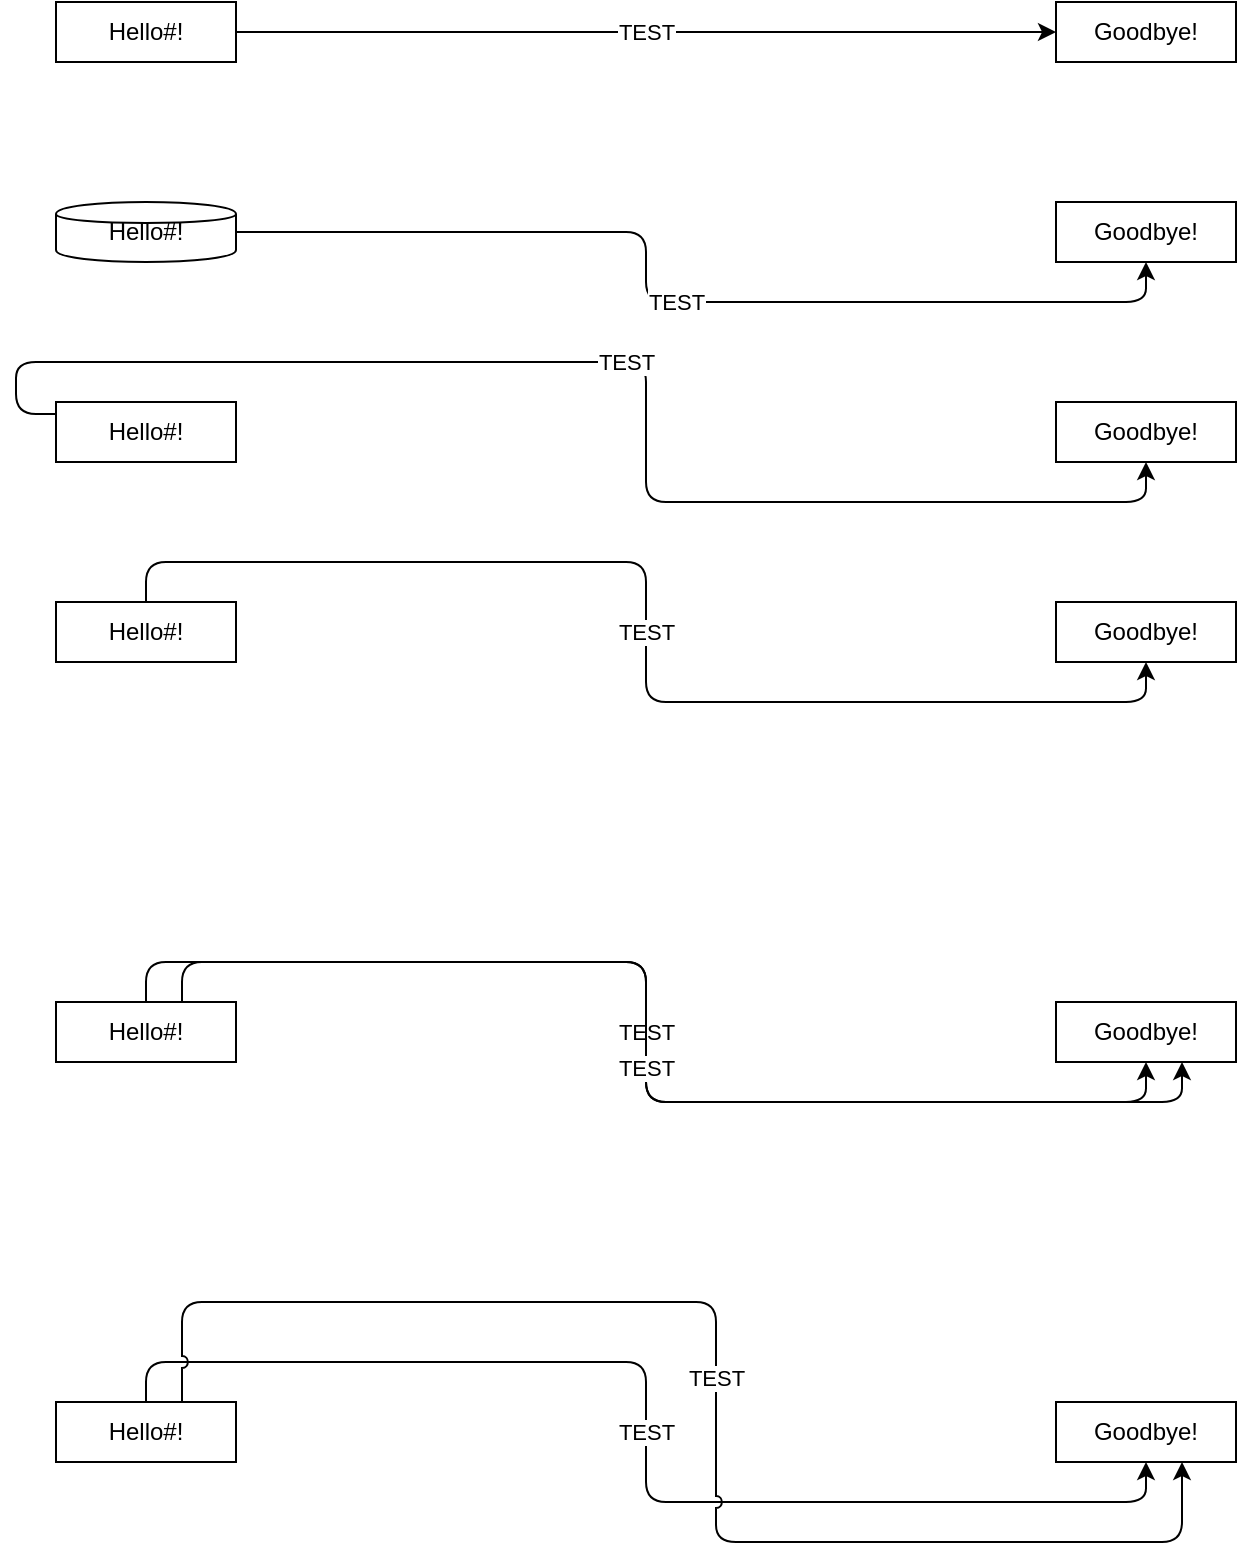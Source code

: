<?xml version='1.0' encoding='UTF-8'?>
<mxfile>
  <diagram id="idunno###" name="idunno###">
    <mxGraphModel id="idunno###" name="Page-1">
      <root>
        <mxCell id="0" vertex_type="Vertex.ETC" />
        <mxCell id="1" parent="0" vertex_type="Vertex.ETC" />
        <mxCell id="idunno-0" parent="1" style="shape=rectangle;whiteSpace=wrap;html=1;aspect=fixed;" value="Hello#!" vertex="1" vertex_type="Vertex.ETC">
          <mxGeometry x="100.0" y="100.0" width="90.0" height="30.0" as="geometry" />
        </mxCell>
        <mxCell id="idunno-1" parent="1" style="shape=rectangle;whiteSpace=wrap;html=1;aspect=fixed;" value="Goodbye!" vertex="1" vertex_type="Vertex.ETC">
          <mxGeometry x="600.0" y="100.0" width="90.0" height="30.0" as="geometry" />
        </mxCell>
        <mxCell id="idunno-2" parent="1" style="edgeStyle=orthogonalEdgeStyle;curved=0;orthogonalLoop=1;jettySize=auto;html=1;jumpStyle=arc;" source="idunno-0" target="idunno-1" value="TEST" vertex_type="Vertex.ETC" edge="1">
          <mxGeometry relative="1" as="geometry" />
        </mxCell>
        <mxCell id="idunno-3" parent="1" style="shape=cylinder;whiteSpace=wrap;html=1;aspect=fixed;" value="Hello#!" vertex="1" vertex_type="Vertex.ETC">
          <mxGeometry x="100.0" y="200.0" width="90.0" height="30.0" as="geometry" />
        </mxCell>
        <mxCell id="idunno-4" parent="1" style="shape=rectangle;whiteSpace=wrap;html=1;aspect=fixed;" value="Goodbye!" vertex="1" vertex_type="Vertex.ETC">
          <mxGeometry x="600.0" y="200.0" width="90.0" height="30.0" as="geometry" />
        </mxCell>
        <mxCell id="idunno-5" parent="1" style="edgeStyle=orthogonalEdgeStyle;curved=0;orthogonalLoop=1;jettySize=auto;html=1;jumpStyle=arc;exitX=1.0;exitY=0.5;entryX=0.5;entryY=1;" source="idunno-3" target="idunno-4" value="TEST" vertex_type="Vertex.ETC" edge="1">
          <mxGeometry relative="1" as="geometry" />
        </mxCell>
        <mxCell id="idunno-6" parent="1" style="shape=rectangle;whiteSpace=wrap;html=1;aspect=fixed;" value="Hello#!" vertex="1" vertex_type="Vertex.ETC">
          <mxGeometry x="100.0" y="300.0" width="90.0" height="30.0" as="geometry" />
        </mxCell>
        <mxCell id="idunno-7" parent="1" style="shape=rectangle;whiteSpace=wrap;html=1;aspect=fixed;" value="Goodbye!" vertex="1" vertex_type="Vertex.ETC">
          <mxGeometry x="600.0" y="300.0" width="90.0" height="30.0" as="geometry" />
        </mxCell>
        <mxCell id="idunno-8" parent="1" style="edgeStyle=orthogonalEdgeStyle;curved=0;orthogonalLoop=1;jettySize=auto;html=1;jumpStyle=arc;exitX=0;exitY=0.2;entryX=0.5;entryY=1;" source="idunno-6" target="idunno-7" value="TEST" vertex_type="Vertex.ETC" edge="1">
          <mxGeometry relative="1" as="geometry" />
        </mxCell>
        <mxCell id="idunno-9" parent="1" style="shape=rectangle;whiteSpace=wrap;html=1;aspect=fixed;" value="Hello#!" vertex="1" vertex_type="Vertex.ETC">
          <mxGeometry x="100.0" y="400.0" width="90.0" height="30.0" as="geometry" />
        </mxCell>
        <mxCell id="idunno-10" parent="1" style="shape=rectangle;whiteSpace=wrap;html=1;aspect=fixed;" value="Goodbye!" vertex="1" vertex_type="Vertex.ETC">
          <mxGeometry x="600.0" y="400.0" width="90.0" height="30.0" as="geometry" />
        </mxCell>
        <mxCell id="idunno-11" parent="1" style="edgeStyle=orthogonalEdgeStyle;curved=0;orthogonalLoop=1;jettySize=auto;html=1;jumpStyle=arc;exitX=0.5;exitY=0;entryX=0.5;entryY=1;" source="idunno-9" target="idunno-10" value="TEST" vertex_type="Vertex.ETC" edge="1">
          <mxGeometry relative="1" as="geometry" />
        </mxCell>
        <mxCell id="idunno-12" parent="1" style="shape=rectangle;whiteSpace=wrap;html=1;aspect=fixed;" value="Hello#!" vertex="1" vertex_type="Vertex.ETC">
          <mxGeometry x="100.0" y="600.0" width="90.0" height="30.0" as="geometry" />
        </mxCell>
        <mxCell id="idunno-13" parent="1" style="shape=rectangle;whiteSpace=wrap;html=1;aspect=fixed;" value="Goodbye!" vertex="1" vertex_type="Vertex.ETC">
          <mxGeometry x="600.0" y="600.0" width="90.0" height="30.0" as="geometry" />
        </mxCell>
        <mxCell id="idunno-14" parent="1" style="edgeStyle=orthogonalEdgeStyle;curved=0;orthogonalLoop=1;jettySize=auto;html=1;jumpStyle=arc;exitX=0.5;exitY=0;entryX=0.5;entryY=1;" source="idunno-12" target="idunno-13" value="TEST" vertex_type="Vertex.ETC" edge="1">
          <mxGeometry relative="1" as="geometry" />
        </mxCell>
        <mxCell id="idunno-15" parent="1" style="edgeStyle=orthogonalEdgeStyle;curved=0;orthogonalLoop=1;jettySize=auto;html=1;jumpStyle=arc;exitX=0.7;exitY=0;entryX=0.7;entryY=1;" source="idunno-12" target="idunno-13" value="TEST" vertex_type="Vertex.ETC" edge="1">
          <mxGeometry relative="1" as="geometry" />
        </mxCell>
        <mxCell id="idunno-16" parent="1" style="shape=rectangle;whiteSpace=wrap;html=1;aspect=fixed;" value="Hello#!" vertex="1" vertex_type="Vertex.ETC">
          <mxGeometry x="100.0" y="800.0" width="90.0" height="30.0" as="geometry" />
        </mxCell>
        <mxCell id="idunno-17" parent="1" style="shape=rectangle;whiteSpace=wrap;html=1;aspect=fixed;" value="Goodbye!" vertex="1" vertex_type="Vertex.ETC">
          <mxGeometry x="600.0" y="800.0" width="90.0" height="30.0" as="geometry" />
        </mxCell>
        <mxCell id="idunno-18" parent="1" style="edgeStyle=orthogonalEdgeStyle;curved=0;orthogonalLoop=1;jettySize=auto;html=1;jumpStyle=arc;exitX=0.5;exitY=0;entryX=0.5;entryY=1;" source="idunno-16" target="idunno-17" value="TEST" vertex_type="Vertex.ETC" edge="1">
          <mxGeometry relative="1" as="geometry" />
        </mxCell>
        <mxCell id="idunno-19" parent="1" style="edgeStyle=orthogonalEdgeStyle;curved=0;orthogonalLoop=1;jettySize=auto;html=1;jumpStyle=arc;exitX=0.7;exitY=0;entryX=0.7;entryY=1;" source="idunno-16" target="idunno-17" value="TEST" vertex_type="Vertex.ETC" edge="1">
          <mxGeometry relative="1" as="geometry">
            <Array as="points">
              <mxPoint x="163.0" y="750.0" />
              <mxPoint x="430.0" y="750.0" />
              <mxPoint x="430.0" y="870.0" />
              <mxPoint x="663.0" y="870.0" />
            </Array>
          </mxGeometry>
        </mxCell>
      </root>
    </mxGraphModel>
  </diagram>
</mxfile>